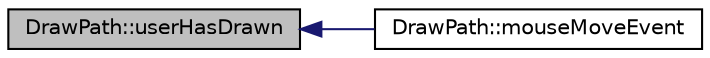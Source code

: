 digraph "DrawPath::userHasDrawn"
{
  edge [fontname="Helvetica",fontsize="10",labelfontname="Helvetica",labelfontsize="10"];
  node [fontname="Helvetica",fontsize="10",shape=record];
  rankdir="LR";
  Node28 [label="DrawPath::userHasDrawn",height=0.2,width=0.4,color="black", fillcolor="grey75", style="filled", fontcolor="black"];
  Node28 -> Node29 [dir="back",color="midnightblue",fontsize="10",style="solid",fontname="Helvetica"];
  Node29 [label="DrawPath::mouseMoveEvent",height=0.2,width=0.4,color="black", fillcolor="white", style="filled",URL="$class_draw_path.html#a1e095345393a98d23a5c7b9ccc0119c5"];
}
